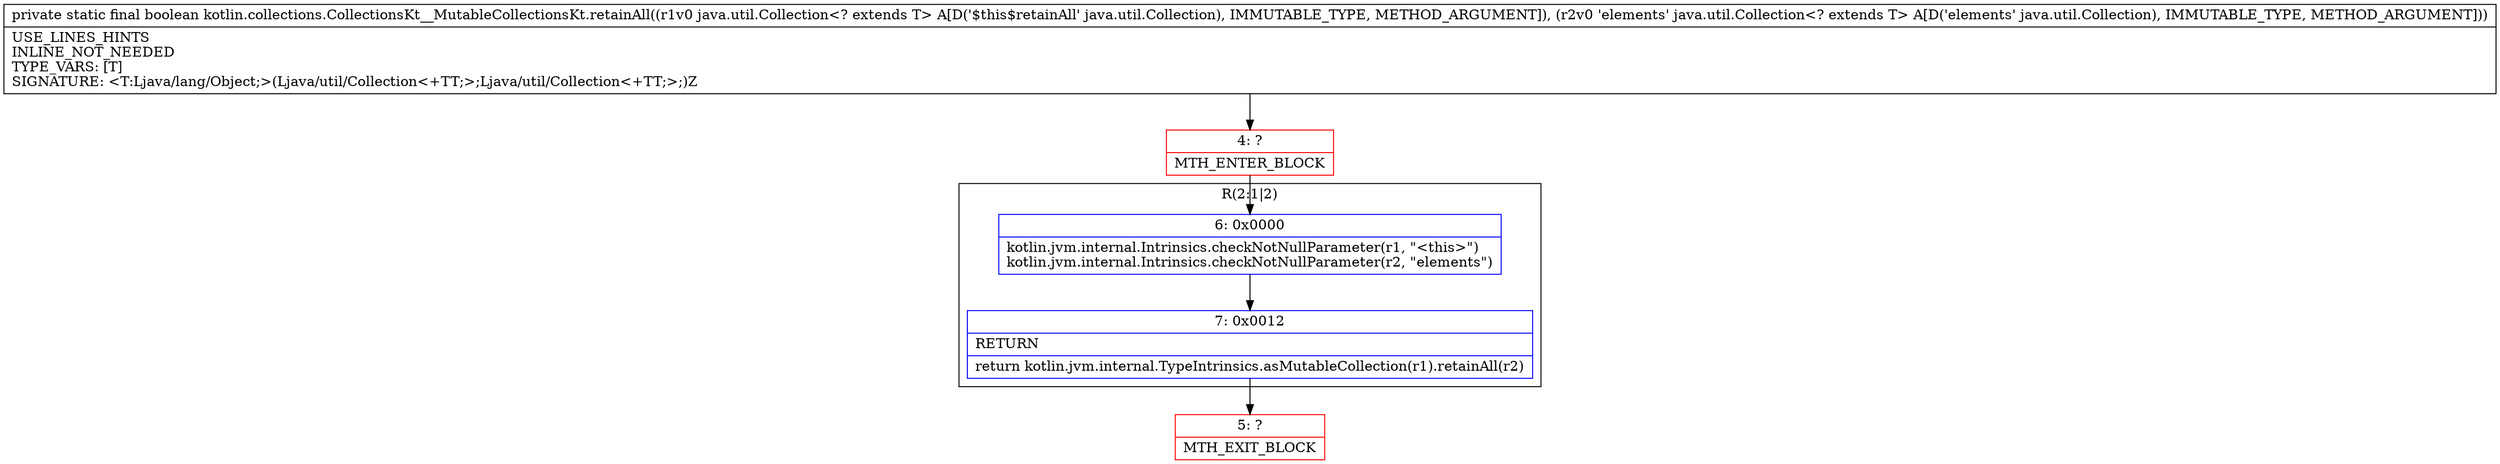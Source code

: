 digraph "CFG forkotlin.collections.CollectionsKt__MutableCollectionsKt.retainAll(Ljava\/util\/Collection;Ljava\/util\/Collection;)Z" {
subgraph cluster_Region_1552951488 {
label = "R(2:1|2)";
node [shape=record,color=blue];
Node_6 [shape=record,label="{6\:\ 0x0000|kotlin.jvm.internal.Intrinsics.checkNotNullParameter(r1, \"\<this\>\")\lkotlin.jvm.internal.Intrinsics.checkNotNullParameter(r2, \"elements\")\l}"];
Node_7 [shape=record,label="{7\:\ 0x0012|RETURN\l|return kotlin.jvm.internal.TypeIntrinsics.asMutableCollection(r1).retainAll(r2)\l}"];
}
Node_4 [shape=record,color=red,label="{4\:\ ?|MTH_ENTER_BLOCK\l}"];
Node_5 [shape=record,color=red,label="{5\:\ ?|MTH_EXIT_BLOCK\l}"];
MethodNode[shape=record,label="{private static final boolean kotlin.collections.CollectionsKt__MutableCollectionsKt.retainAll((r1v0 java.util.Collection\<? extends T\> A[D('$this$retainAll' java.util.Collection), IMMUTABLE_TYPE, METHOD_ARGUMENT]), (r2v0 'elements' java.util.Collection\<? extends T\> A[D('elements' java.util.Collection), IMMUTABLE_TYPE, METHOD_ARGUMENT]))  | USE_LINES_HINTS\lINLINE_NOT_NEEDED\lTYPE_VARS: [T]\lSIGNATURE: \<T:Ljava\/lang\/Object;\>(Ljava\/util\/Collection\<+TT;\>;Ljava\/util\/Collection\<+TT;\>;)Z\l}"];
MethodNode -> Node_4;Node_6 -> Node_7;
Node_7 -> Node_5;
Node_4 -> Node_6;
}

